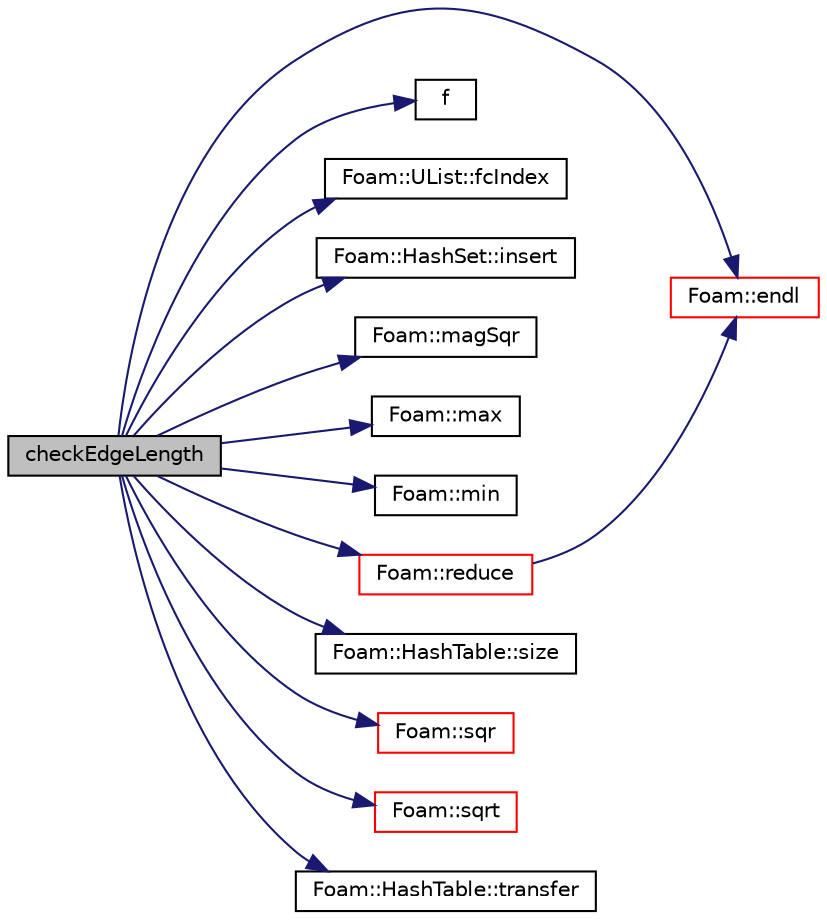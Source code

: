digraph "checkEdgeLength"
{
  bgcolor="transparent";
  edge [fontname="Helvetica",fontsize="10",labelfontname="Helvetica",labelfontsize="10"];
  node [fontname="Helvetica",fontsize="10",shape=record];
  rankdir="LR";
  Node44403 [label="checkEdgeLength",height=0.2,width=0.4,color="black", fillcolor="grey75", style="filled", fontcolor="black"];
  Node44403 -> Node44404 [color="midnightblue",fontsize="10",style="solid",fontname="Helvetica"];
  Node44404 [label="Foam::endl",height=0.2,width=0.4,color="red",URL="$a21851.html#a2db8fe02a0d3909e9351bb4275b23ce4",tooltip="Add newline and flush stream. "];
  Node44403 -> Node44406 [color="midnightblue",fontsize="10",style="solid",fontname="Helvetica"];
  Node44406 [label="f",height=0.2,width=0.4,color="black",URL="$a18335.html#a888be93833ac7a23170555c69c690288"];
  Node44403 -> Node44407 [color="midnightblue",fontsize="10",style="solid",fontname="Helvetica"];
  Node44407 [label="Foam::UList::fcIndex",height=0.2,width=0.4,color="black",URL="$a26837.html#a512534dbc231b74b95ff84902c1b2087",tooltip="Return the forward circular index, i.e. the next index. "];
  Node44403 -> Node44408 [color="midnightblue",fontsize="10",style="solid",fontname="Helvetica"];
  Node44408 [label="Foam::HashSet::insert",height=0.2,width=0.4,color="black",URL="$a26829.html#a49f0753d9652681fc3a81f59951a0ad7",tooltip="Insert a new entry. "];
  Node44403 -> Node44409 [color="midnightblue",fontsize="10",style="solid",fontname="Helvetica"];
  Node44409 [label="Foam::magSqr",height=0.2,width=0.4,color="black",URL="$a21851.html#ae6fff2c6981e6d9618aa5038e69def6e"];
  Node44403 -> Node44410 [color="midnightblue",fontsize="10",style="solid",fontname="Helvetica"];
  Node44410 [label="Foam::max",height=0.2,width=0.4,color="black",URL="$a21851.html#ac993e906cf2774ae77e666bc24e81733"];
  Node44403 -> Node44411 [color="midnightblue",fontsize="10",style="solid",fontname="Helvetica"];
  Node44411 [label="Foam::min",height=0.2,width=0.4,color="black",URL="$a21851.html#a253e112ad2d56d96230ff39ea7f442dc"];
  Node44403 -> Node44412 [color="midnightblue",fontsize="10",style="solid",fontname="Helvetica"];
  Node44412 [label="Foam::reduce",height=0.2,width=0.4,color="red",URL="$a21851.html#a7ffd6af4acc2eb9ba72ee296b5ecda23"];
  Node44412 -> Node44404 [color="midnightblue",fontsize="10",style="solid",fontname="Helvetica"];
  Node44403 -> Node44429 [color="midnightblue",fontsize="10",style="solid",fontname="Helvetica"];
  Node44429 [label="Foam::HashTable::size",height=0.2,width=0.4,color="black",URL="$a26841.html#a47b3bf30da1eb3ab8076b5fbe00e0494",tooltip="Return number of elements in table. "];
  Node44403 -> Node44430 [color="midnightblue",fontsize="10",style="solid",fontname="Helvetica"];
  Node44430 [label="Foam::sqr",height=0.2,width=0.4,color="red",URL="$a21851.html#a277dc11c581d53826ab5090b08f3b17b"];
  Node44403 -> Node44431 [color="midnightblue",fontsize="10",style="solid",fontname="Helvetica"];
  Node44431 [label="Foam::sqrt",height=0.2,width=0.4,color="red",URL="$a21851.html#a8616bd62eebf2342a80222fecb1bda71"];
  Node44403 -> Node44432 [color="midnightblue",fontsize="10",style="solid",fontname="Helvetica"];
  Node44432 [label="Foam::HashTable::transfer",height=0.2,width=0.4,color="black",URL="$a26841.html#a26883d0cdd71dc6200b11fa35ef0c0e4",tooltip="Transfer the contents of the argument table into this table. "];
}
